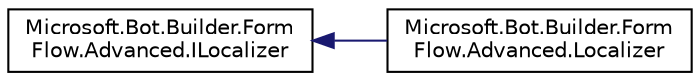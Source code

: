digraph "Graphical Class Hierarchy"
{
  edge [fontname="Helvetica",fontsize="10",labelfontname="Helvetica",labelfontsize="10"];
  node [fontname="Helvetica",fontsize="10",shape=record];
  rankdir="LR";
  Node1 [label="Microsoft.Bot.Builder.Form\lFlow.Advanced.ILocalizer",height=0.2,width=0.4,color="black", fillcolor="white", style="filled",URL="$d8/dd6/interface_microsoft_1_1_bot_1_1_builder_1_1_form_flow_1_1_advanced_1_1_i_localizer.html",tooltip="Interface for localizing string resources. "];
  Node1 -> Node2 [dir="back",color="midnightblue",fontsize="10",style="solid",fontname="Helvetica"];
  Node2 [label="Microsoft.Bot.Builder.Form\lFlow.Advanced.Localizer",height=0.2,width=0.4,color="black", fillcolor="white", style="filled",URL="$de/dd0/class_microsoft_1_1_bot_1_1_builder_1_1_form_flow_1_1_advanced_1_1_localizer.html",tooltip="A resource localizer. "];
}
